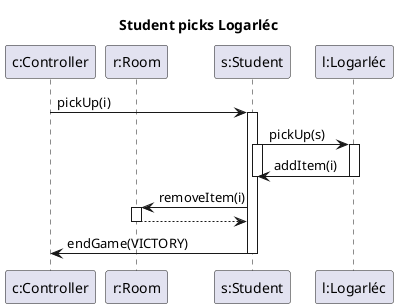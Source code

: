 @startuml pi
title "Student picks Logarléc"

participant "c:Controller" as c
participant "r:Room" as r
participant "s:Student" as s
participant "l:Logarléc" as i

c -> s : pickUp(i)
activate s
s -> i : pickUp(s)
activate s
activate i
i -> s : addItem(i)
deactivate i
deactivate s
s -> r : removeItem(i)
activate r
r --> s 
deactivate r
s -> c : endGame(VICTORY)
deactivate s

@enduml